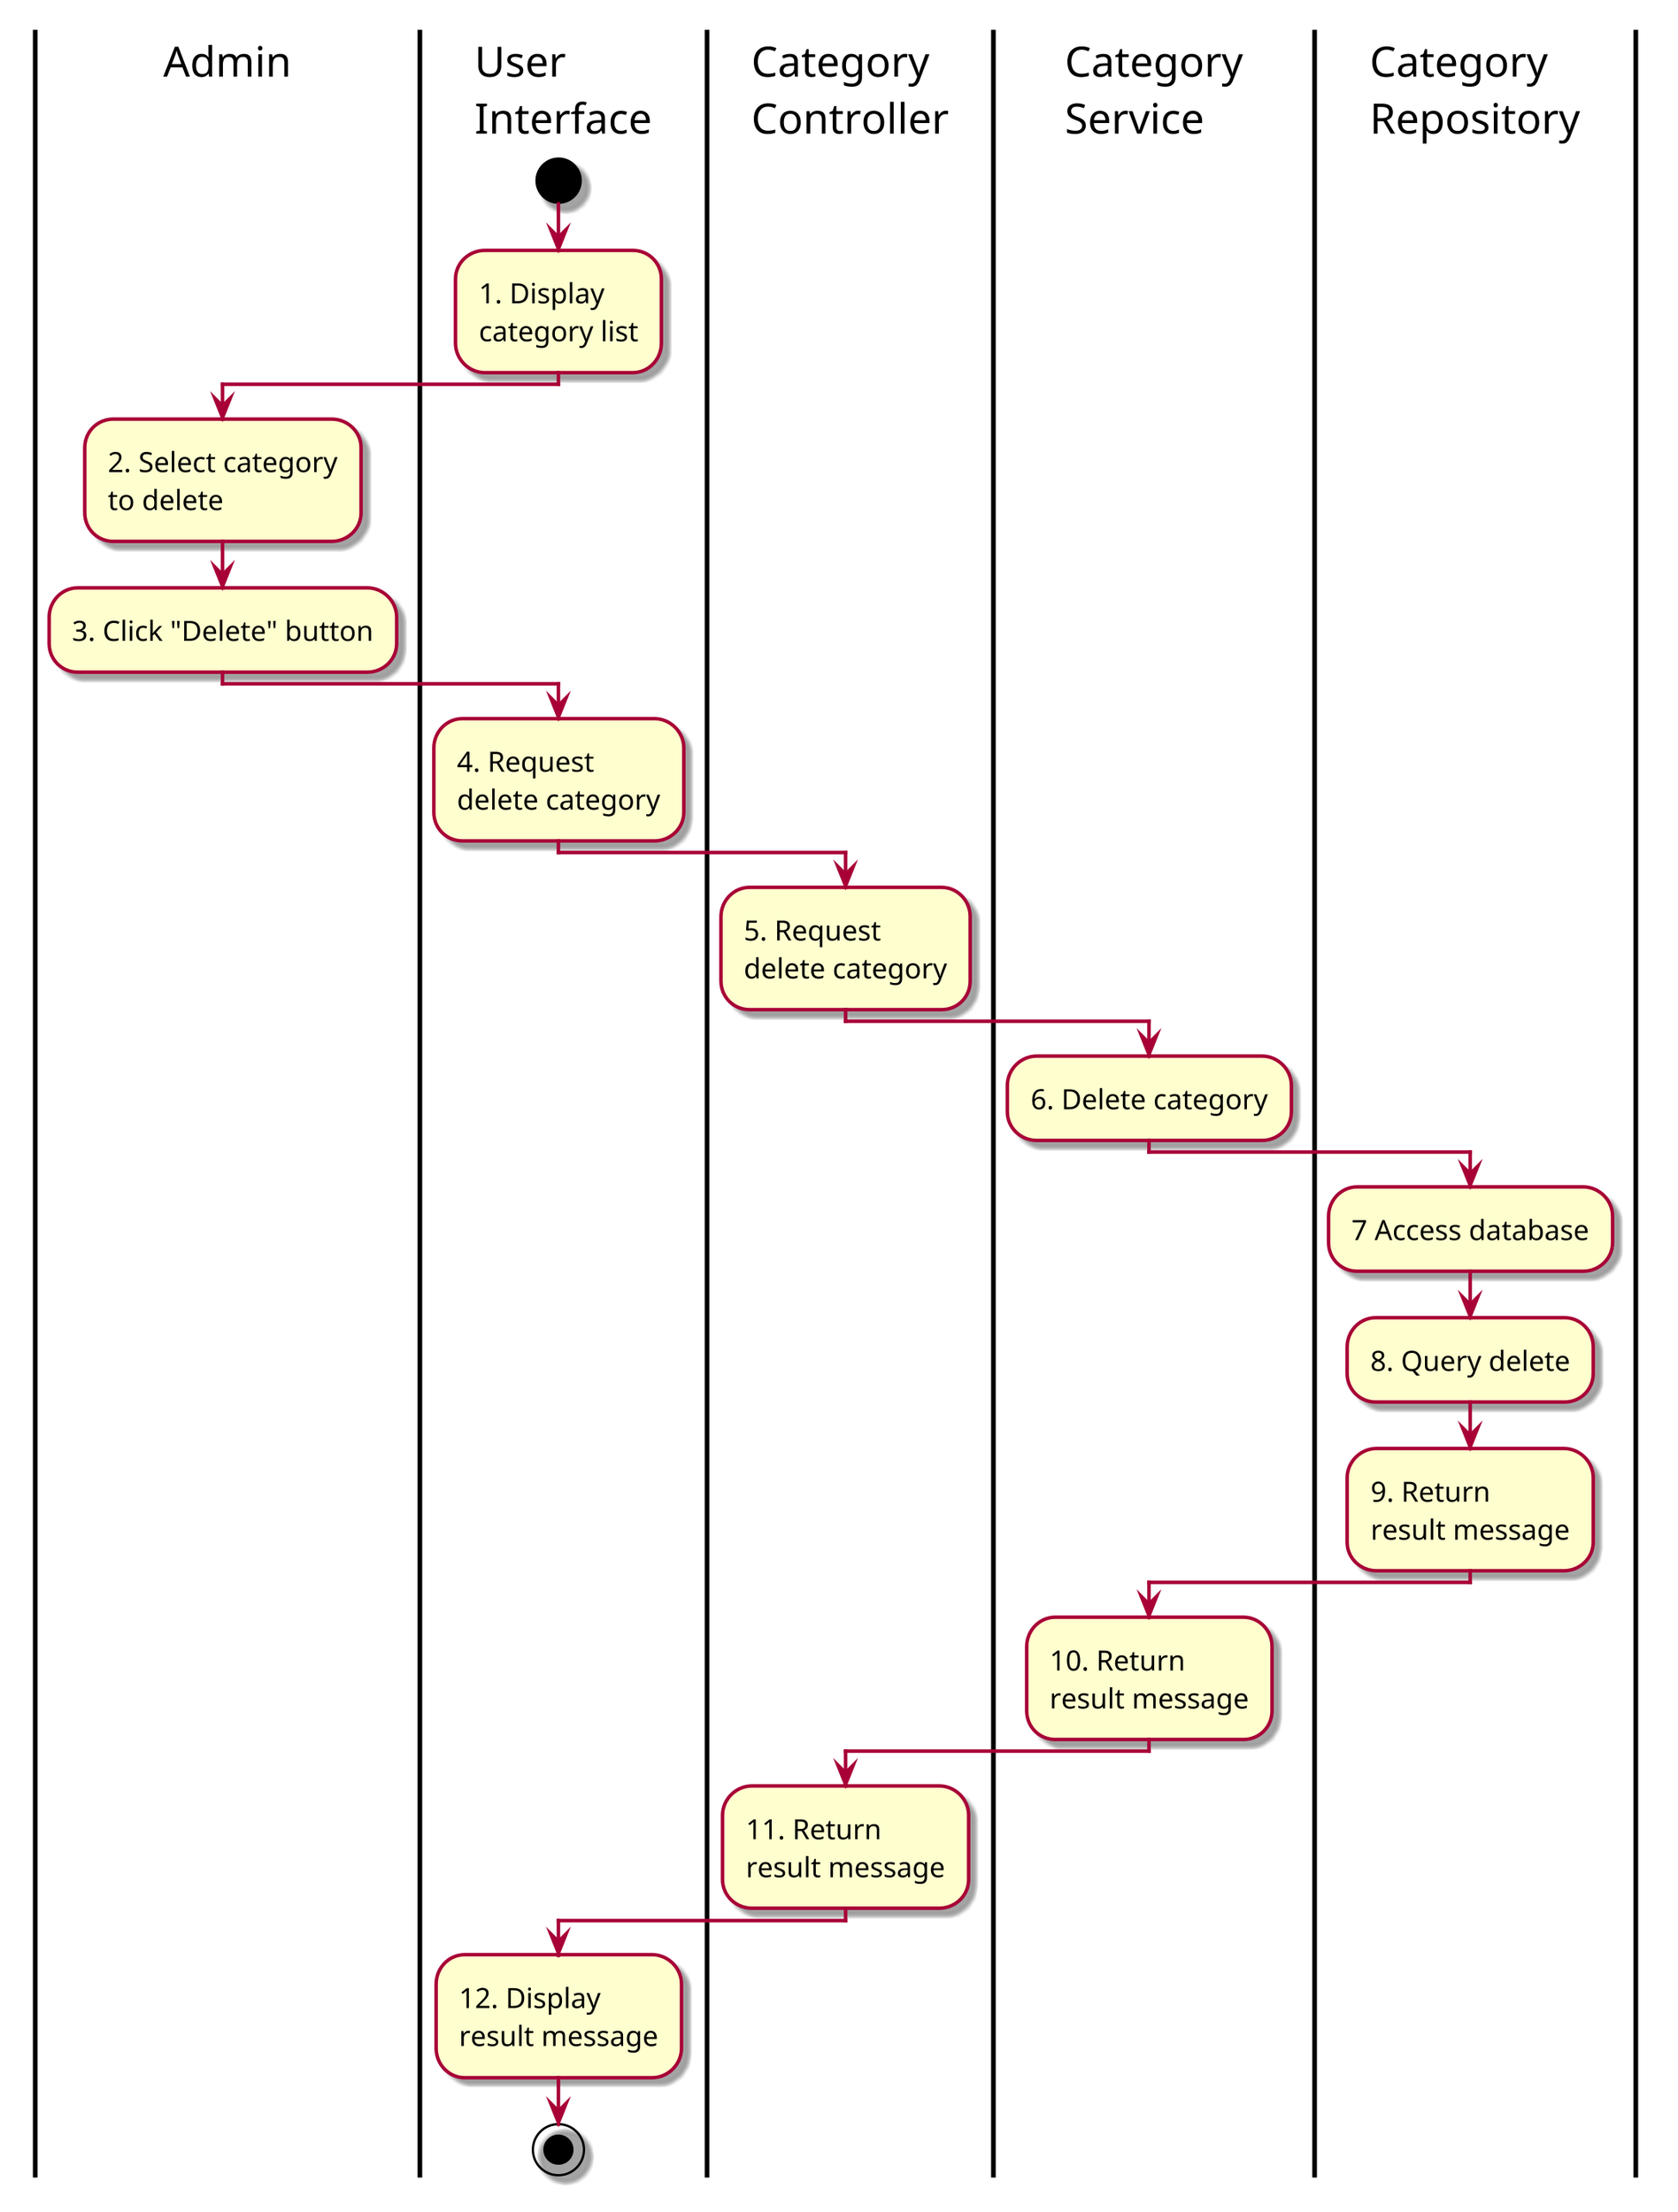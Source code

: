 @startuml ActDeleteCategory

skin rose
scale 3

|Admin|
|User\nInterface|
|Category\nController|
|Category\nService|
|Category\nRepository|
|User\nInterface|
start
:1. Display\ncategory list;
|Admin|
:2. Select category\nto delete;
:3. Click "Delete" button;
|User\nInterface|
:4. Request\ndelete category;
|Category\nController|
:5. Request\ndelete category;
|Category\nService|
:6. Delete category;
|Category\nRepository|
:7 Access database;
:8. Query delete;
:9. Return\nresult message;
|Category\nService|
:10. Return\nresult message;
|Category\nController|
:11. Return\nresult message;
|User\nInterface|
:12. Display\nresult message;
stop

@enduml